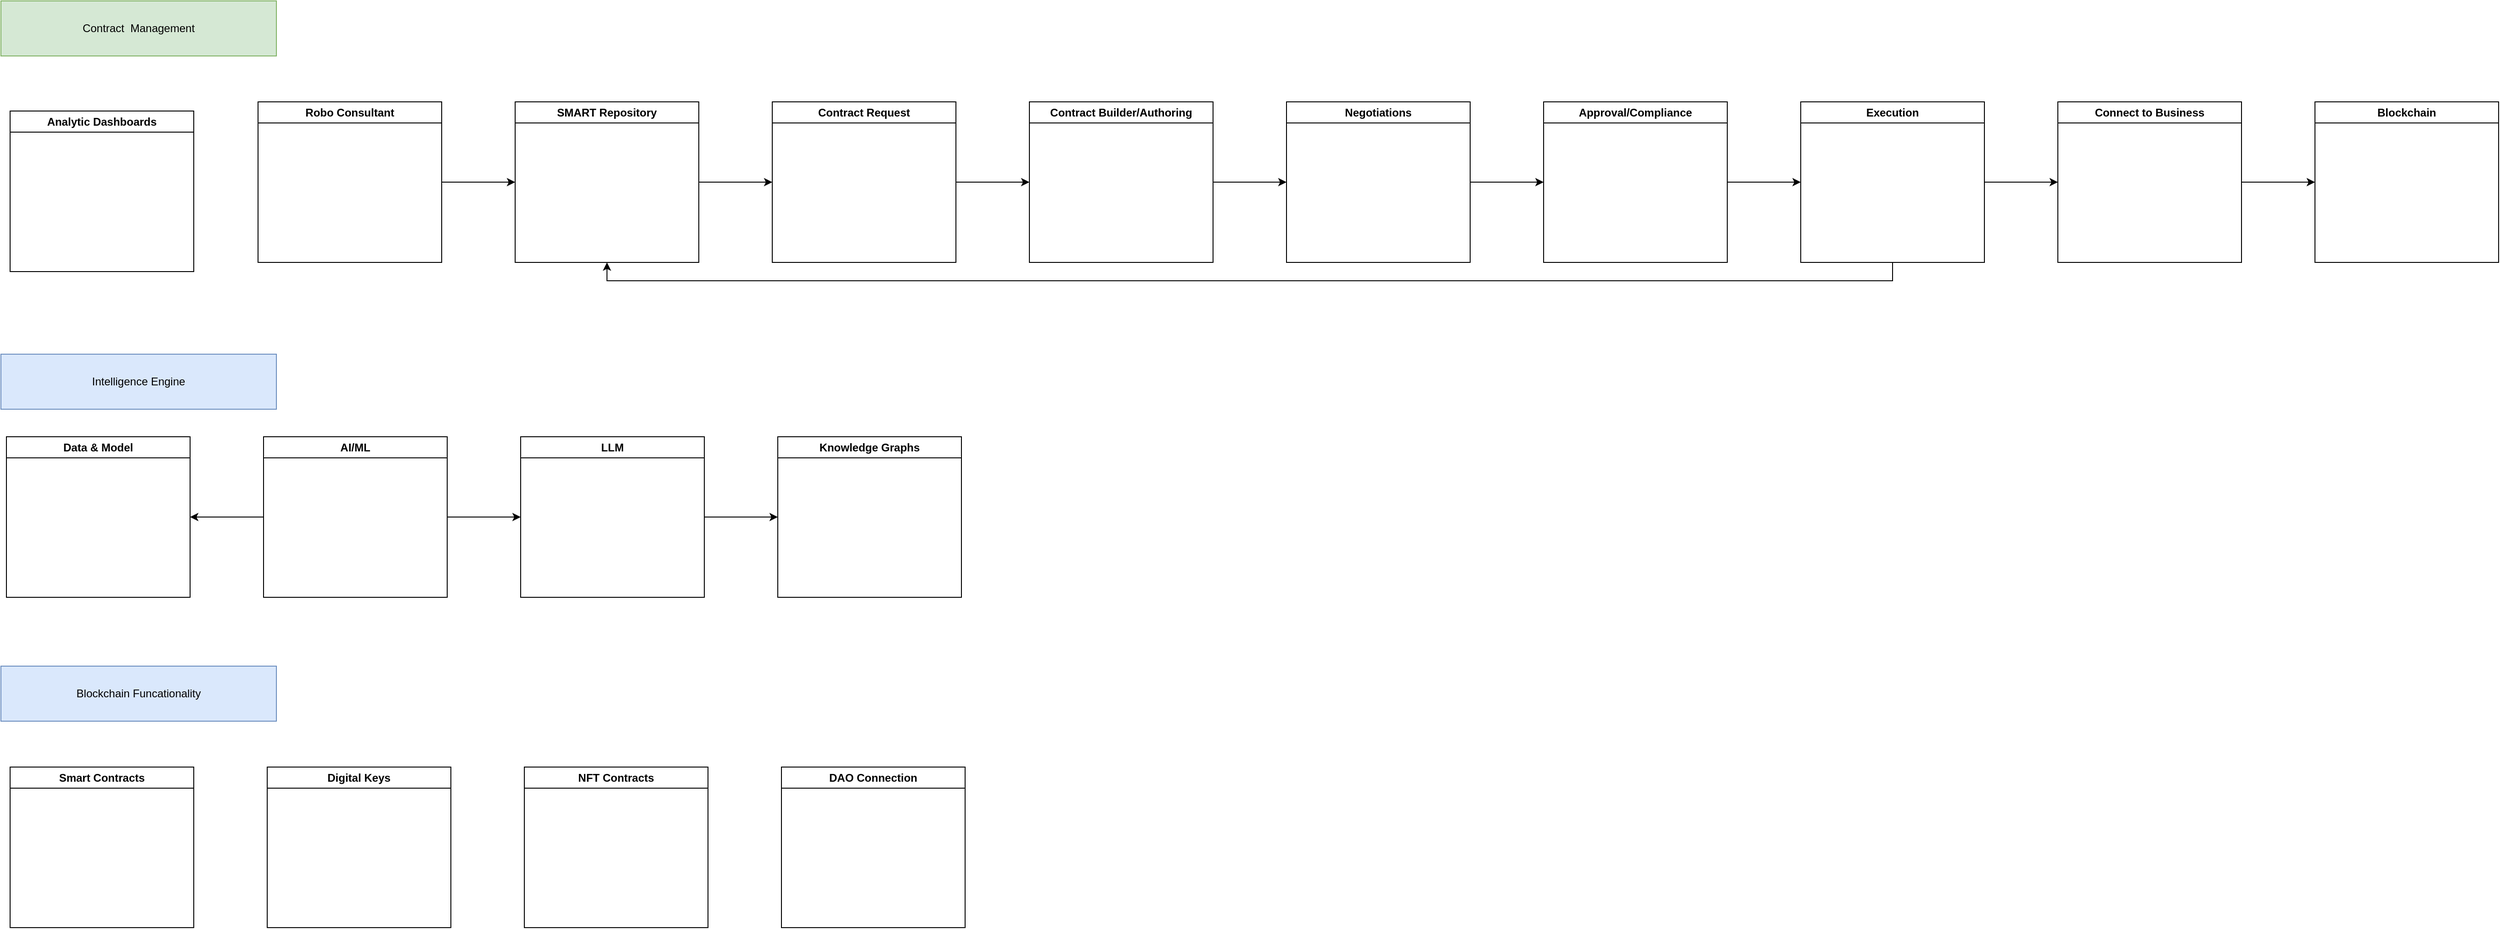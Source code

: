 <mxfile version="23.1.4" type="github">
  <diagram name="Page-1" id="zXONcY4wD_uR2hTM_3BF">
    <mxGraphModel dx="2772" dy="1586" grid="1" gridSize="10" guides="1" tooltips="1" connect="1" arrows="1" fold="1" page="1" pageScale="1" pageWidth="850" pageHeight="1100" math="0" shadow="0">
      <root>
        <mxCell id="0" />
        <mxCell id="1" parent="0" />
        <mxCell id="-WH97D4vdUDGDN3HZlE9-1" value="Smart Contracts" style="swimlane;whiteSpace=wrap;html=1;" vertex="1" parent="1">
          <mxGeometry x="50" y="890" width="200" height="175" as="geometry" />
        </mxCell>
        <mxCell id="-WH97D4vdUDGDN3HZlE9-5" value="" style="edgeStyle=orthogonalEdgeStyle;rounded=0;orthogonalLoop=1;jettySize=auto;html=1;" edge="1" parent="1" source="-WH97D4vdUDGDN3HZlE9-2" target="-WH97D4vdUDGDN3HZlE9-4">
          <mxGeometry relative="1" as="geometry" />
        </mxCell>
        <mxCell id="-WH97D4vdUDGDN3HZlE9-2" value="Robo Consultant" style="swimlane;whiteSpace=wrap;html=1;" vertex="1" parent="1">
          <mxGeometry x="320" y="165" width="200" height="175" as="geometry" />
        </mxCell>
        <mxCell id="-WH97D4vdUDGDN3HZlE9-7" value="" style="edgeStyle=orthogonalEdgeStyle;rounded=0;orthogonalLoop=1;jettySize=auto;html=1;" edge="1" parent="1" source="-WH97D4vdUDGDN3HZlE9-4" target="-WH97D4vdUDGDN3HZlE9-6">
          <mxGeometry relative="1" as="geometry" />
        </mxCell>
        <mxCell id="-WH97D4vdUDGDN3HZlE9-4" value="SMART Repository" style="swimlane;whiteSpace=wrap;html=1;" vertex="1" parent="1">
          <mxGeometry x="600" y="165" width="200" height="175" as="geometry" />
        </mxCell>
        <mxCell id="-WH97D4vdUDGDN3HZlE9-9" value="" style="edgeStyle=orthogonalEdgeStyle;rounded=0;orthogonalLoop=1;jettySize=auto;html=1;" edge="1" parent="1" source="-WH97D4vdUDGDN3HZlE9-6" target="-WH97D4vdUDGDN3HZlE9-8">
          <mxGeometry relative="1" as="geometry" />
        </mxCell>
        <mxCell id="-WH97D4vdUDGDN3HZlE9-6" value="Contract Request" style="swimlane;whiteSpace=wrap;html=1;" vertex="1" parent="1">
          <mxGeometry x="880" y="165" width="200" height="175" as="geometry" />
        </mxCell>
        <mxCell id="-WH97D4vdUDGDN3HZlE9-11" value="" style="edgeStyle=orthogonalEdgeStyle;rounded=0;orthogonalLoop=1;jettySize=auto;html=1;" edge="1" parent="1" source="-WH97D4vdUDGDN3HZlE9-8" target="-WH97D4vdUDGDN3HZlE9-10">
          <mxGeometry relative="1" as="geometry" />
        </mxCell>
        <mxCell id="-WH97D4vdUDGDN3HZlE9-8" value="Contract Builder/Authoring" style="swimlane;whiteSpace=wrap;html=1;" vertex="1" parent="1">
          <mxGeometry x="1160" y="165" width="200" height="175" as="geometry" />
        </mxCell>
        <mxCell id="-WH97D4vdUDGDN3HZlE9-13" value="" style="edgeStyle=orthogonalEdgeStyle;rounded=0;orthogonalLoop=1;jettySize=auto;html=1;" edge="1" parent="1" source="-WH97D4vdUDGDN3HZlE9-10" target="-WH97D4vdUDGDN3HZlE9-12">
          <mxGeometry relative="1" as="geometry" />
        </mxCell>
        <mxCell id="-WH97D4vdUDGDN3HZlE9-10" value="Negotiations" style="swimlane;whiteSpace=wrap;html=1;" vertex="1" parent="1">
          <mxGeometry x="1440" y="165" width="200" height="175" as="geometry" />
        </mxCell>
        <mxCell id="-WH97D4vdUDGDN3HZlE9-15" value="" style="edgeStyle=orthogonalEdgeStyle;rounded=0;orthogonalLoop=1;jettySize=auto;html=1;" edge="1" parent="1" source="-WH97D4vdUDGDN3HZlE9-12" target="-WH97D4vdUDGDN3HZlE9-14">
          <mxGeometry relative="1" as="geometry" />
        </mxCell>
        <mxCell id="-WH97D4vdUDGDN3HZlE9-12" value="Approval/Compliance" style="swimlane;whiteSpace=wrap;html=1;" vertex="1" parent="1">
          <mxGeometry x="1720" y="165" width="200" height="175" as="geometry" />
        </mxCell>
        <mxCell id="-WH97D4vdUDGDN3HZlE9-17" value="" style="edgeStyle=orthogonalEdgeStyle;rounded=0;orthogonalLoop=1;jettySize=auto;html=1;" edge="1" parent="1" source="-WH97D4vdUDGDN3HZlE9-14" target="-WH97D4vdUDGDN3HZlE9-16">
          <mxGeometry relative="1" as="geometry" />
        </mxCell>
        <mxCell id="-WH97D4vdUDGDN3HZlE9-24" style="edgeStyle=orthogonalEdgeStyle;rounded=0;orthogonalLoop=1;jettySize=auto;html=1;exitX=0.5;exitY=1;exitDx=0;exitDy=0;entryX=0.5;entryY=1;entryDx=0;entryDy=0;" edge="1" parent="1" source="-WH97D4vdUDGDN3HZlE9-14" target="-WH97D4vdUDGDN3HZlE9-4">
          <mxGeometry relative="1" as="geometry" />
        </mxCell>
        <mxCell id="-WH97D4vdUDGDN3HZlE9-14" value="Execution" style="swimlane;whiteSpace=wrap;html=1;" vertex="1" parent="1">
          <mxGeometry x="2000" y="165" width="200" height="175" as="geometry" />
        </mxCell>
        <mxCell id="-WH97D4vdUDGDN3HZlE9-36" value="" style="edgeStyle=orthogonalEdgeStyle;rounded=0;orthogonalLoop=1;jettySize=auto;html=1;" edge="1" parent="1" source="-WH97D4vdUDGDN3HZlE9-16" target="-WH97D4vdUDGDN3HZlE9-35">
          <mxGeometry relative="1" as="geometry" />
        </mxCell>
        <mxCell id="-WH97D4vdUDGDN3HZlE9-16" value="Connect to Business" style="swimlane;whiteSpace=wrap;html=1;" vertex="1" parent="1">
          <mxGeometry x="2280" y="165" width="200" height="175" as="geometry" />
        </mxCell>
        <mxCell id="-WH97D4vdUDGDN3HZlE9-19" value="Contract&amp;nbsp; Management" style="rounded=0;whiteSpace=wrap;html=1;fillColor=#d5e8d4;strokeColor=#82b366;" vertex="1" parent="1">
          <mxGeometry x="40" y="55" width="300" height="60" as="geometry" />
        </mxCell>
        <mxCell id="-WH97D4vdUDGDN3HZlE9-21" value="Intelligence Engine" style="rounded=0;whiteSpace=wrap;html=1;fillColor=#dae8fc;strokeColor=#6c8ebf;" vertex="1" parent="1">
          <mxGeometry x="40" y="440" width="300" height="60" as="geometry" />
        </mxCell>
        <mxCell id="-WH97D4vdUDGDN3HZlE9-22" value="Blockchain Funcationality" style="rounded=0;whiteSpace=wrap;html=1;fillColor=#dae8fc;strokeColor=#6c8ebf;" vertex="1" parent="1">
          <mxGeometry x="40" y="780" width="300" height="60" as="geometry" />
        </mxCell>
        <mxCell id="-WH97D4vdUDGDN3HZlE9-25" value="Analytic Dashboards" style="swimlane;whiteSpace=wrap;html=1;" vertex="1" parent="1">
          <mxGeometry x="50" y="175" width="200" height="175" as="geometry" />
        </mxCell>
        <mxCell id="-WH97D4vdUDGDN3HZlE9-28" value="Digital Keys" style="swimlane;whiteSpace=wrap;html=1;" vertex="1" parent="1">
          <mxGeometry x="330" y="890" width="200" height="175" as="geometry" />
        </mxCell>
        <mxCell id="-WH97D4vdUDGDN3HZlE9-30" value="NFT Contracts" style="swimlane;whiteSpace=wrap;html=1;" vertex="1" parent="1">
          <mxGeometry x="610" y="890" width="200" height="175" as="geometry" />
        </mxCell>
        <mxCell id="-WH97D4vdUDGDN3HZlE9-32" value="DAO Connection" style="swimlane;whiteSpace=wrap;html=1;" vertex="1" parent="1">
          <mxGeometry x="890" y="890" width="200" height="175" as="geometry" />
        </mxCell>
        <mxCell id="-WH97D4vdUDGDN3HZlE9-38" value="" style="edgeStyle=orthogonalEdgeStyle;rounded=0;orthogonalLoop=1;jettySize=auto;html=1;" edge="1" parent="1" source="-WH97D4vdUDGDN3HZlE9-34" target="-WH97D4vdUDGDN3HZlE9-37">
          <mxGeometry relative="1" as="geometry" />
        </mxCell>
        <mxCell id="-WH97D4vdUDGDN3HZlE9-40" value="" style="edgeStyle=orthogonalEdgeStyle;rounded=0;orthogonalLoop=1;jettySize=auto;html=1;" edge="1" parent="1" source="-WH97D4vdUDGDN3HZlE9-34" target="-WH97D4vdUDGDN3HZlE9-39">
          <mxGeometry relative="1" as="geometry" />
        </mxCell>
        <mxCell id="-WH97D4vdUDGDN3HZlE9-34" value="AI/ML" style="swimlane;whiteSpace=wrap;html=1;" vertex="1" parent="1">
          <mxGeometry x="326" y="530" width="200" height="175" as="geometry" />
        </mxCell>
        <mxCell id="-WH97D4vdUDGDN3HZlE9-35" value="Blockchain" style="swimlane;whiteSpace=wrap;html=1;" vertex="1" parent="1">
          <mxGeometry x="2560" y="165" width="200" height="175" as="geometry" />
        </mxCell>
        <mxCell id="-WH97D4vdUDGDN3HZlE9-42" value="" style="edgeStyle=orthogonalEdgeStyle;rounded=0;orthogonalLoop=1;jettySize=auto;html=1;" edge="1" parent="1" source="-WH97D4vdUDGDN3HZlE9-37" target="-WH97D4vdUDGDN3HZlE9-41">
          <mxGeometry relative="1" as="geometry" />
        </mxCell>
        <mxCell id="-WH97D4vdUDGDN3HZlE9-37" value="LLM" style="swimlane;whiteSpace=wrap;html=1;" vertex="1" parent="1">
          <mxGeometry x="606" y="530" width="200" height="175" as="geometry" />
        </mxCell>
        <mxCell id="-WH97D4vdUDGDN3HZlE9-39" value="Data &amp;amp; Model" style="swimlane;whiteSpace=wrap;html=1;" vertex="1" parent="1">
          <mxGeometry x="46" y="530" width="200" height="175" as="geometry" />
        </mxCell>
        <mxCell id="-WH97D4vdUDGDN3HZlE9-41" value="Knowledge Graphs" style="swimlane;whiteSpace=wrap;html=1;" vertex="1" parent="1">
          <mxGeometry x="886" y="530" width="200" height="175" as="geometry" />
        </mxCell>
      </root>
    </mxGraphModel>
  </diagram>
</mxfile>
